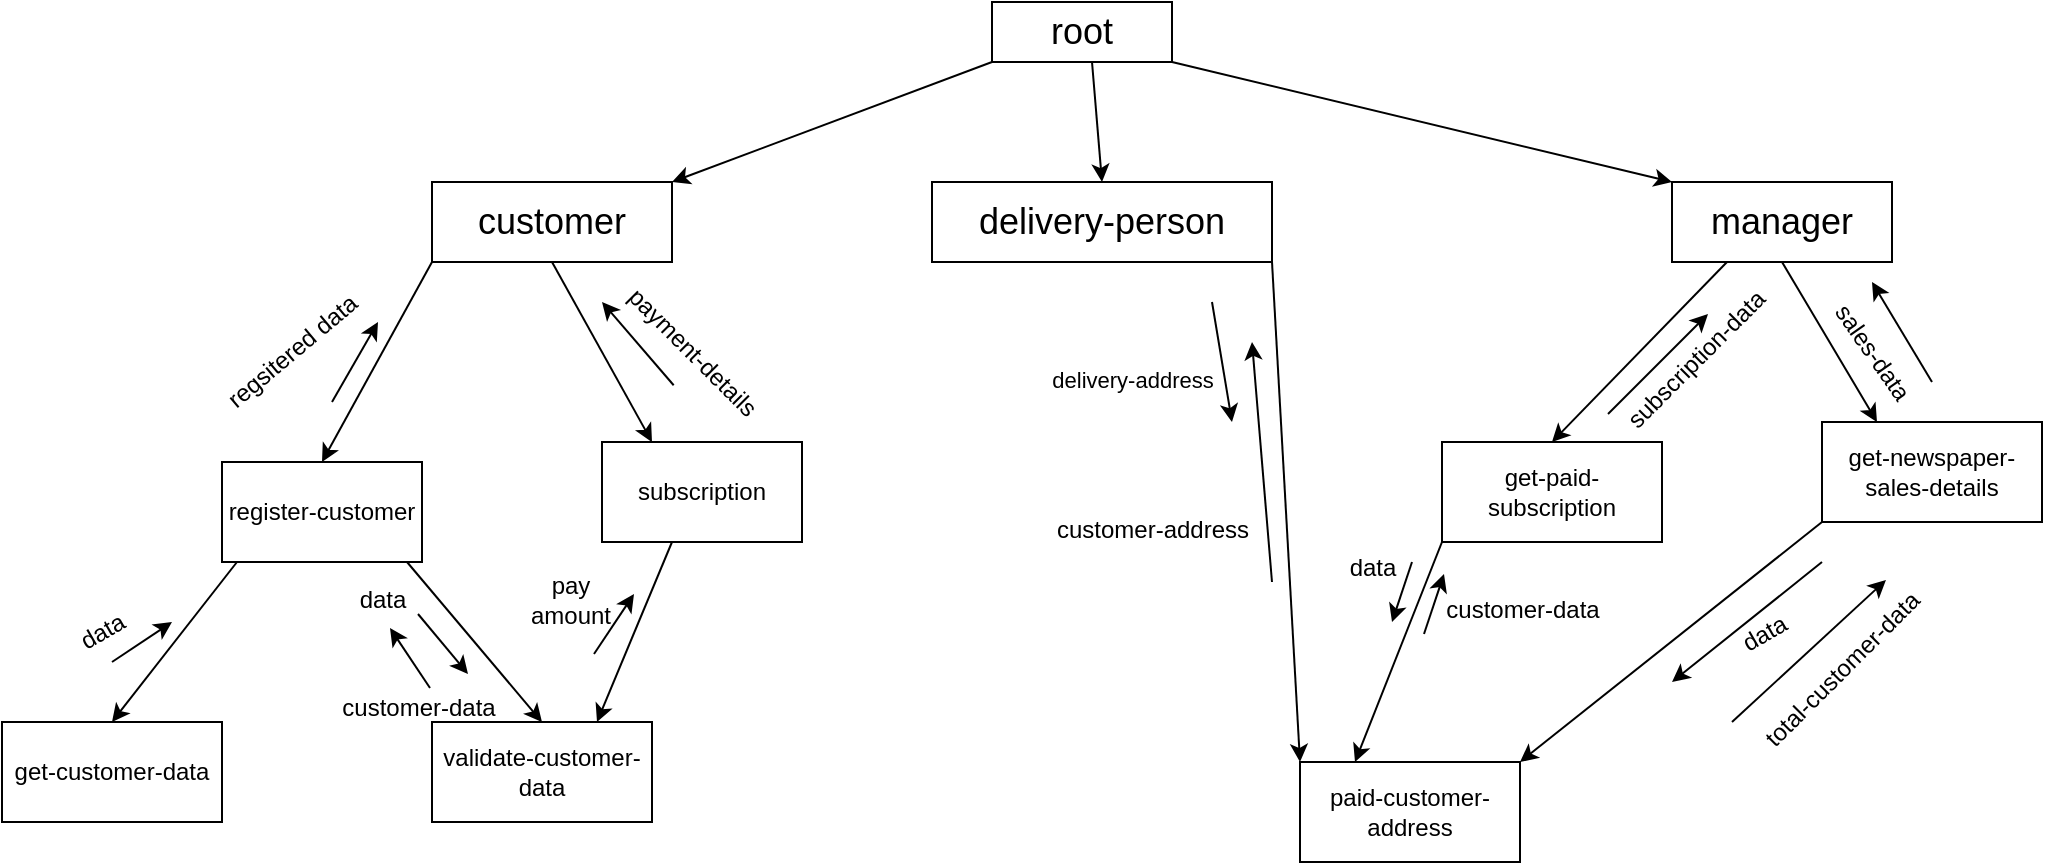 <mxfile version="24.7.17">
  <diagram name="Page-1" id="2zdEYEWyYE7EzfJ5geZd">
    <mxGraphModel dx="1892" dy="567" grid="1" gridSize="10" guides="1" tooltips="1" connect="1" arrows="1" fold="1" page="1" pageScale="1" pageWidth="850" pageHeight="1100" math="0" shadow="0">
      <root>
        <mxCell id="0" />
        <mxCell id="1" parent="0" />
        <mxCell id="l-AKrSxk30noWirKNFat-1" value="&lt;font style=&quot;font-size: 18px;&quot;&gt;root&lt;/font&gt;" style="rounded=0;whiteSpace=wrap;html=1;" vertex="1" parent="1">
          <mxGeometry x="400" y="80" width="90" height="30" as="geometry" />
        </mxCell>
        <mxCell id="l-AKrSxk30noWirKNFat-2" value="&lt;font style=&quot;font-size: 18px;&quot;&gt;customer&lt;/font&gt;" style="rounded=0;whiteSpace=wrap;html=1;align=center;" vertex="1" parent="1">
          <mxGeometry x="120" y="170" width="120" height="40" as="geometry" />
        </mxCell>
        <mxCell id="l-AKrSxk30noWirKNFat-3" value="&lt;font style=&quot;font-size: 18px;&quot;&gt;delivery-person&lt;/font&gt;" style="rounded=0;whiteSpace=wrap;html=1;" vertex="1" parent="1">
          <mxGeometry x="370" y="170" width="170" height="40" as="geometry" />
        </mxCell>
        <mxCell id="l-AKrSxk30noWirKNFat-4" value="&lt;font style=&quot;font-size: 18px;&quot;&gt;manager&lt;/font&gt;" style="rounded=0;whiteSpace=wrap;html=1;" vertex="1" parent="1">
          <mxGeometry x="740" y="170" width="110" height="40" as="geometry" />
        </mxCell>
        <mxCell id="l-AKrSxk30noWirKNFat-5" value="register-customer" style="rounded=0;whiteSpace=wrap;html=1;" vertex="1" parent="1">
          <mxGeometry x="15" y="310" width="100" height="50" as="geometry" />
        </mxCell>
        <mxCell id="l-AKrSxk30noWirKNFat-6" value="subscription" style="rounded=0;whiteSpace=wrap;html=1;" vertex="1" parent="1">
          <mxGeometry x="205" y="300" width="100" height="50" as="geometry" />
        </mxCell>
        <mxCell id="l-AKrSxk30noWirKNFat-7" value="get-customer-data" style="rounded=0;whiteSpace=wrap;html=1;" vertex="1" parent="1">
          <mxGeometry x="-95" y="440" width="110" height="50" as="geometry" />
        </mxCell>
        <mxCell id="l-AKrSxk30noWirKNFat-8" value="validate-customer-data" style="rounded=0;whiteSpace=wrap;html=1;" vertex="1" parent="1">
          <mxGeometry x="120" y="440" width="110" height="50" as="geometry" />
        </mxCell>
        <mxCell id="l-AKrSxk30noWirKNFat-9" value="get-paid-subscription" style="rounded=0;whiteSpace=wrap;html=1;" vertex="1" parent="1">
          <mxGeometry x="625" y="300" width="110" height="50" as="geometry" />
        </mxCell>
        <mxCell id="l-AKrSxk30noWirKNFat-10" value="get-newspaper-sales-details" style="rounded=0;whiteSpace=wrap;html=1;" vertex="1" parent="1">
          <mxGeometry x="815" y="290" width="110" height="50" as="geometry" />
        </mxCell>
        <mxCell id="l-AKrSxk30noWirKNFat-11" value="" style="endArrow=classic;html=1;rounded=0;exitX=0;exitY=1;exitDx=0;exitDy=0;entryX=1;entryY=0;entryDx=0;entryDy=0;" edge="1" parent="1" source="l-AKrSxk30noWirKNFat-1" target="l-AKrSxk30noWirKNFat-2">
          <mxGeometry width="50" height="50" relative="1" as="geometry">
            <mxPoint x="395" y="110" as="sourcePoint" />
            <mxPoint x="345" y="160" as="targetPoint" />
          </mxGeometry>
        </mxCell>
        <mxCell id="l-AKrSxk30noWirKNFat-12" value="" style="endArrow=classic;html=1;rounded=0;entryX=0.5;entryY=0;entryDx=0;entryDy=0;" edge="1" parent="1" target="l-AKrSxk30noWirKNFat-3">
          <mxGeometry width="50" height="50" relative="1" as="geometry">
            <mxPoint x="450" y="110" as="sourcePoint" />
            <mxPoint x="400" y="160" as="targetPoint" />
          </mxGeometry>
        </mxCell>
        <mxCell id="l-AKrSxk30noWirKNFat-13" value="" style="endArrow=classic;html=1;rounded=0;exitX=1;exitY=1;exitDx=0;exitDy=0;entryX=0;entryY=0;entryDx=0;entryDy=0;" edge="1" parent="1" source="l-AKrSxk30noWirKNFat-1" target="l-AKrSxk30noWirKNFat-4">
          <mxGeometry width="50" height="50" relative="1" as="geometry">
            <mxPoint x="620" y="150" as="sourcePoint" />
            <mxPoint x="670" y="100" as="targetPoint" />
          </mxGeometry>
        </mxCell>
        <mxCell id="l-AKrSxk30noWirKNFat-14" value="" style="endArrow=classic;html=1;rounded=0;exitX=0;exitY=1;exitDx=0;exitDy=0;entryX=0.5;entryY=0;entryDx=0;entryDy=0;" edge="1" parent="1" source="l-AKrSxk30noWirKNFat-2" target="l-AKrSxk30noWirKNFat-5">
          <mxGeometry width="50" height="50" relative="1" as="geometry">
            <mxPoint x="205" y="220" as="sourcePoint" />
            <mxPoint x="155" y="270" as="targetPoint" />
          </mxGeometry>
        </mxCell>
        <mxCell id="l-AKrSxk30noWirKNFat-15" value="" style="endArrow=classic;html=1;rounded=0;exitX=0.5;exitY=1;exitDx=0;exitDy=0;entryX=0.25;entryY=0;entryDx=0;entryDy=0;" edge="1" parent="1" source="l-AKrSxk30noWirKNFat-2" target="l-AKrSxk30noWirKNFat-6">
          <mxGeometry width="50" height="50" relative="1" as="geometry">
            <mxPoint x="230" y="250" as="sourcePoint" />
            <mxPoint x="190" y="310" as="targetPoint" />
          </mxGeometry>
        </mxCell>
        <mxCell id="l-AKrSxk30noWirKNFat-16" value="" style="endArrow=classic;html=1;rounded=0;exitX=0.25;exitY=1;exitDx=0;exitDy=0;entryX=0.5;entryY=0;entryDx=0;entryDy=0;" edge="1" parent="1" target="l-AKrSxk30noWirKNFat-7">
          <mxGeometry width="50" height="50" relative="1" as="geometry">
            <mxPoint x="22.5" y="360" as="sourcePoint" />
            <mxPoint x="-40" y="440" as="targetPoint" />
          </mxGeometry>
        </mxCell>
        <mxCell id="l-AKrSxk30noWirKNFat-17" value="" style="endArrow=classic;html=1;rounded=0;exitX=0.75;exitY=1;exitDx=0;exitDy=0;entryX=0.5;entryY=0;entryDx=0;entryDy=0;" edge="1" parent="1" target="l-AKrSxk30noWirKNFat-8">
          <mxGeometry width="50" height="50" relative="1" as="geometry">
            <mxPoint x="107.5" y="360" as="sourcePoint" />
            <mxPoint x="127.5" y="440" as="targetPoint" />
          </mxGeometry>
        </mxCell>
        <mxCell id="l-AKrSxk30noWirKNFat-18" value="" style="endArrow=classic;html=1;rounded=0;exitX=0.25;exitY=1;exitDx=0;exitDy=0;entryX=0.5;entryY=0;entryDx=0;entryDy=0;" edge="1" parent="1" source="l-AKrSxk30noWirKNFat-4" target="l-AKrSxk30noWirKNFat-9">
          <mxGeometry width="50" height="50" relative="1" as="geometry">
            <mxPoint x="765" y="210" as="sourcePoint" />
            <mxPoint x="700" y="290" as="targetPoint" />
          </mxGeometry>
        </mxCell>
        <mxCell id="l-AKrSxk30noWirKNFat-19" value="" style="endArrow=classic;html=1;rounded=0;exitX=0.5;exitY=1;exitDx=0;exitDy=0;entryX=0.25;entryY=0;entryDx=0;entryDy=0;" edge="1" parent="1" source="l-AKrSxk30noWirKNFat-4" target="l-AKrSxk30noWirKNFat-10">
          <mxGeometry width="50" height="50" relative="1" as="geometry">
            <mxPoint x="825" y="210" as="sourcePoint" />
            <mxPoint x="845" y="290" as="targetPoint" />
          </mxGeometry>
        </mxCell>
        <mxCell id="l-AKrSxk30noWirKNFat-23" value="" style="endArrow=classic;html=1;rounded=0;exitX=0.25;exitY=1;exitDx=0;exitDy=0;entryX=0.75;entryY=0;entryDx=0;entryDy=0;" edge="1" parent="1" target="l-AKrSxk30noWirKNFat-8">
          <mxGeometry width="50" height="50" relative="1" as="geometry">
            <mxPoint x="240" y="350" as="sourcePoint" />
            <mxPoint x="177.5" y="430" as="targetPoint" />
          </mxGeometry>
        </mxCell>
        <mxCell id="l-AKrSxk30noWirKNFat-24" value="" style="endArrow=classic;html=1;rounded=0;" edge="1" parent="1">
          <mxGeometry width="50" height="50" relative="1" as="geometry">
            <mxPoint x="201" y="406" as="sourcePoint" />
            <mxPoint x="221" y="376" as="targetPoint" />
          </mxGeometry>
        </mxCell>
        <mxCell id="l-AKrSxk30noWirKNFat-25" value="pay&lt;div&gt;amount&lt;/div&gt;" style="text;html=1;align=center;verticalAlign=middle;resizable=0;points=[];autosize=1;strokeColor=none;fillColor=none;" vertex="1" parent="1">
          <mxGeometry x="159" y="359" width="60" height="40" as="geometry" />
        </mxCell>
        <mxCell id="l-AKrSxk30noWirKNFat-26" value="" style="endArrow=classic;html=1;rounded=0;" edge="1" parent="1">
          <mxGeometry width="50" height="50" relative="1" as="geometry">
            <mxPoint x="70" y="280" as="sourcePoint" />
            <mxPoint x="93" y="240" as="targetPoint" />
          </mxGeometry>
        </mxCell>
        <mxCell id="l-AKrSxk30noWirKNFat-28" value="data" style="text;html=1;align=center;verticalAlign=middle;resizable=0;points=[];autosize=1;strokeColor=none;fillColor=none;rotation=-30;" vertex="1" parent="1">
          <mxGeometry x="-70" y="380" width="50" height="30" as="geometry" />
        </mxCell>
        <mxCell id="l-AKrSxk30noWirKNFat-29" value="" style="endArrow=classic;html=1;rounded=0;" edge="1" parent="1">
          <mxGeometry width="50" height="50" relative="1" as="geometry">
            <mxPoint x="113" y="386" as="sourcePoint" />
            <mxPoint x="138" y="416" as="targetPoint" />
          </mxGeometry>
        </mxCell>
        <mxCell id="l-AKrSxk30noWirKNFat-30" value="" style="endArrow=classic;html=1;rounded=0;" edge="1" parent="1">
          <mxGeometry width="50" height="50" relative="1" as="geometry">
            <mxPoint x="119" y="423" as="sourcePoint" />
            <mxPoint x="99" y="393" as="targetPoint" />
          </mxGeometry>
        </mxCell>
        <mxCell id="l-AKrSxk30noWirKNFat-31" value="data" style="text;html=1;align=center;verticalAlign=middle;resizable=0;points=[];autosize=1;strokeColor=none;fillColor=none;" vertex="1" parent="1">
          <mxGeometry x="70" y="364" width="50" height="30" as="geometry" />
        </mxCell>
        <mxCell id="l-AKrSxk30noWirKNFat-32" value="customer-data" style="text;html=1;align=center;verticalAlign=middle;resizable=0;points=[];autosize=1;strokeColor=none;fillColor=none;" vertex="1" parent="1">
          <mxGeometry x="63" y="418" width="100" height="30" as="geometry" />
        </mxCell>
        <mxCell id="l-AKrSxk30noWirKNFat-33" value="" style="endArrow=classic;html=1;rounded=0;" edge="1" parent="1">
          <mxGeometry width="50" height="50" relative="1" as="geometry">
            <mxPoint x="-40" y="410" as="sourcePoint" />
            <mxPoint x="-10" y="390" as="targetPoint" />
          </mxGeometry>
        </mxCell>
        <mxCell id="l-AKrSxk30noWirKNFat-34" value="regsitered data" style="text;html=1;align=center;verticalAlign=middle;resizable=0;points=[];autosize=1;strokeColor=none;fillColor=none;rotation=-40;" vertex="1" parent="1">
          <mxGeometry y="240" width="100" height="30" as="geometry" />
        </mxCell>
        <mxCell id="l-AKrSxk30noWirKNFat-35" value="" style="endArrow=classic;html=1;rounded=0;exitX=0.548;exitY=1.108;exitDx=0;exitDy=0;exitPerimeter=0;" edge="1" parent="1" source="l-AKrSxk30noWirKNFat-36">
          <mxGeometry width="50" height="50" relative="1" as="geometry">
            <mxPoint x="225" y="260" as="sourcePoint" />
            <mxPoint x="205" y="230" as="targetPoint" />
          </mxGeometry>
        </mxCell>
        <mxCell id="l-AKrSxk30noWirKNFat-36" value="payment-details" style="text;html=1;align=center;verticalAlign=middle;resizable=0;points=[];autosize=1;strokeColor=none;fillColor=none;rotation=45;" vertex="1" parent="1">
          <mxGeometry x="195" y="240" width="110" height="30" as="geometry" />
        </mxCell>
        <mxCell id="l-AKrSxk30noWirKNFat-37" value="paid-customer-address" style="rounded=0;whiteSpace=wrap;html=1;" vertex="1" parent="1">
          <mxGeometry x="554" y="460" width="110" height="50" as="geometry" />
        </mxCell>
        <mxCell id="l-AKrSxk30noWirKNFat-38" value="" style="endArrow=classic;html=1;rounded=0;entryX=0;entryY=0;entryDx=0;entryDy=0;exitX=1;exitY=1;exitDx=0;exitDy=0;" edge="1" parent="1" source="l-AKrSxk30noWirKNFat-3" target="l-AKrSxk30noWirKNFat-37">
          <mxGeometry width="50" height="50" relative="1" as="geometry">
            <mxPoint x="460" y="310" as="sourcePoint" />
            <mxPoint x="410" y="360" as="targetPoint" />
          </mxGeometry>
        </mxCell>
        <mxCell id="l-AKrSxk30noWirKNFat-39" value="" style="endArrow=classic;html=1;rounded=0;exitX=0;exitY=1;exitDx=0;exitDy=0;entryX=0.25;entryY=0;entryDx=0;entryDy=0;" edge="1" parent="1" source="l-AKrSxk30noWirKNFat-9" target="l-AKrSxk30noWirKNFat-37">
          <mxGeometry width="50" height="50" relative="1" as="geometry">
            <mxPoint x="653" y="340" as="sourcePoint" />
            <mxPoint x="585" y="420" as="targetPoint" />
          </mxGeometry>
        </mxCell>
        <mxCell id="l-AKrSxk30noWirKNFat-41" value="" style="endArrow=classic;html=1;rounded=0;" edge="1" parent="1">
          <mxGeometry width="50" height="50" relative="1" as="geometry">
            <mxPoint x="708" y="286" as="sourcePoint" />
            <mxPoint x="758" y="236" as="targetPoint" />
          </mxGeometry>
        </mxCell>
        <mxCell id="l-AKrSxk30noWirKNFat-43" value="subscription-data" style="text;html=1;align=center;verticalAlign=middle;resizable=0;points=[];autosize=1;strokeColor=none;fillColor=none;rotation=-45;" vertex="1" parent="1">
          <mxGeometry x="697" y="244" width="110" height="30" as="geometry" />
        </mxCell>
        <mxCell id="l-AKrSxk30noWirKNFat-47" value="" style="endArrow=classic;html=1;rounded=0;" edge="1" parent="1">
          <mxGeometry width="50" height="50" relative="1" as="geometry">
            <mxPoint x="870" y="270" as="sourcePoint" />
            <mxPoint x="840" y="220" as="targetPoint" />
          </mxGeometry>
        </mxCell>
        <mxCell id="l-AKrSxk30noWirKNFat-48" value="sales-data" style="text;html=1;align=center;verticalAlign=middle;resizable=0;points=[];autosize=1;strokeColor=none;fillColor=none;rotation=55;" vertex="1" parent="1">
          <mxGeometry x="800" y="240" width="80" height="30" as="geometry" />
        </mxCell>
        <mxCell id="l-AKrSxk30noWirKNFat-51" value="" style="endArrow=classic;html=1;rounded=0;exitX=0;exitY=1;exitDx=0;exitDy=0;entryX=1;entryY=0;entryDx=0;entryDy=0;" edge="1" parent="1" source="l-AKrSxk30noWirKNFat-10" target="l-AKrSxk30noWirKNFat-37">
          <mxGeometry width="50" height="50" relative="1" as="geometry">
            <mxPoint x="778" y="317" as="sourcePoint" />
            <mxPoint x="690" y="407" as="targetPoint" />
          </mxGeometry>
        </mxCell>
        <mxCell id="l-AKrSxk30noWirKNFat-55" value="" style="endArrow=classic;html=1;rounded=0;" edge="1" parent="1">
          <mxGeometry width="50" height="50" relative="1" as="geometry">
            <mxPoint x="510" y="230" as="sourcePoint" />
            <mxPoint x="520" y="290" as="targetPoint" />
          </mxGeometry>
        </mxCell>
        <mxCell id="l-AKrSxk30noWirKNFat-57" value="delivery-address" style="edgeLabel;html=1;align=center;verticalAlign=middle;resizable=0;points=[];" vertex="1" connectable="0" parent="l-AKrSxk30noWirKNFat-55">
          <mxGeometry x="0.188" y="-8" relative="1" as="geometry">
            <mxPoint x="-38" y="2" as="offset" />
          </mxGeometry>
        </mxCell>
        <mxCell id="l-AKrSxk30noWirKNFat-56" value="customer-address" style="text;html=1;align=center;verticalAlign=middle;resizable=0;points=[];autosize=1;strokeColor=none;fillColor=none;rotation=0;" vertex="1" parent="1">
          <mxGeometry x="420" y="329" width="120" height="30" as="geometry" />
        </mxCell>
        <mxCell id="l-AKrSxk30noWirKNFat-58" value="" style="endArrow=classic;html=1;rounded=0;" edge="1" parent="1">
          <mxGeometry width="50" height="50" relative="1" as="geometry">
            <mxPoint x="540" y="370" as="sourcePoint" />
            <mxPoint x="530" y="250" as="targetPoint" />
          </mxGeometry>
        </mxCell>
        <mxCell id="l-AKrSxk30noWirKNFat-61" value="" style="endArrow=classic;html=1;rounded=0;" edge="1" parent="1">
          <mxGeometry width="50" height="50" relative="1" as="geometry">
            <mxPoint x="610" y="360" as="sourcePoint" />
            <mxPoint x="600" y="390" as="targetPoint" />
          </mxGeometry>
        </mxCell>
        <mxCell id="l-AKrSxk30noWirKNFat-62" value="" style="endArrow=classic;html=1;rounded=0;" edge="1" parent="1">
          <mxGeometry width="50" height="50" relative="1" as="geometry">
            <mxPoint x="616" y="396" as="sourcePoint" />
            <mxPoint x="626" y="366" as="targetPoint" />
          </mxGeometry>
        </mxCell>
        <mxCell id="l-AKrSxk30noWirKNFat-63" value="data" style="text;html=1;align=center;verticalAlign=middle;resizable=0;points=[];autosize=1;strokeColor=none;fillColor=none;" vertex="1" parent="1">
          <mxGeometry x="565" y="348" width="50" height="30" as="geometry" />
        </mxCell>
        <mxCell id="l-AKrSxk30noWirKNFat-64" value="" style="endArrow=classic;html=1;rounded=0;" edge="1" parent="1">
          <mxGeometry width="50" height="50" relative="1" as="geometry">
            <mxPoint x="815" y="360" as="sourcePoint" />
            <mxPoint x="740" y="420" as="targetPoint" />
          </mxGeometry>
        </mxCell>
        <mxCell id="l-AKrSxk30noWirKNFat-66" value="customer-data" style="text;html=1;align=center;verticalAlign=middle;resizable=0;points=[];autosize=1;strokeColor=none;fillColor=none;" vertex="1" parent="1">
          <mxGeometry x="615" y="369" width="100" height="30" as="geometry" />
        </mxCell>
        <mxCell id="l-AKrSxk30noWirKNFat-68" value="" style="endArrow=classic;html=1;rounded=0;" edge="1" parent="1">
          <mxGeometry width="50" height="50" relative="1" as="geometry">
            <mxPoint x="770" y="440" as="sourcePoint" />
            <mxPoint x="847" y="369" as="targetPoint" />
          </mxGeometry>
        </mxCell>
        <mxCell id="l-AKrSxk30noWirKNFat-69" value="data" style="text;html=1;align=center;verticalAlign=middle;resizable=0;points=[];autosize=1;strokeColor=none;fillColor=none;rotation=-30;" vertex="1" parent="1">
          <mxGeometry x="761" y="381" width="50" height="30" as="geometry" />
        </mxCell>
        <mxCell id="l-AKrSxk30noWirKNFat-70" value="total-customer-data" style="text;html=1;align=center;verticalAlign=middle;resizable=0;points=[];autosize=1;strokeColor=none;fillColor=none;rotation=-45;" vertex="1" parent="1">
          <mxGeometry x="760" y="399" width="130" height="30" as="geometry" />
        </mxCell>
      </root>
    </mxGraphModel>
  </diagram>
</mxfile>
